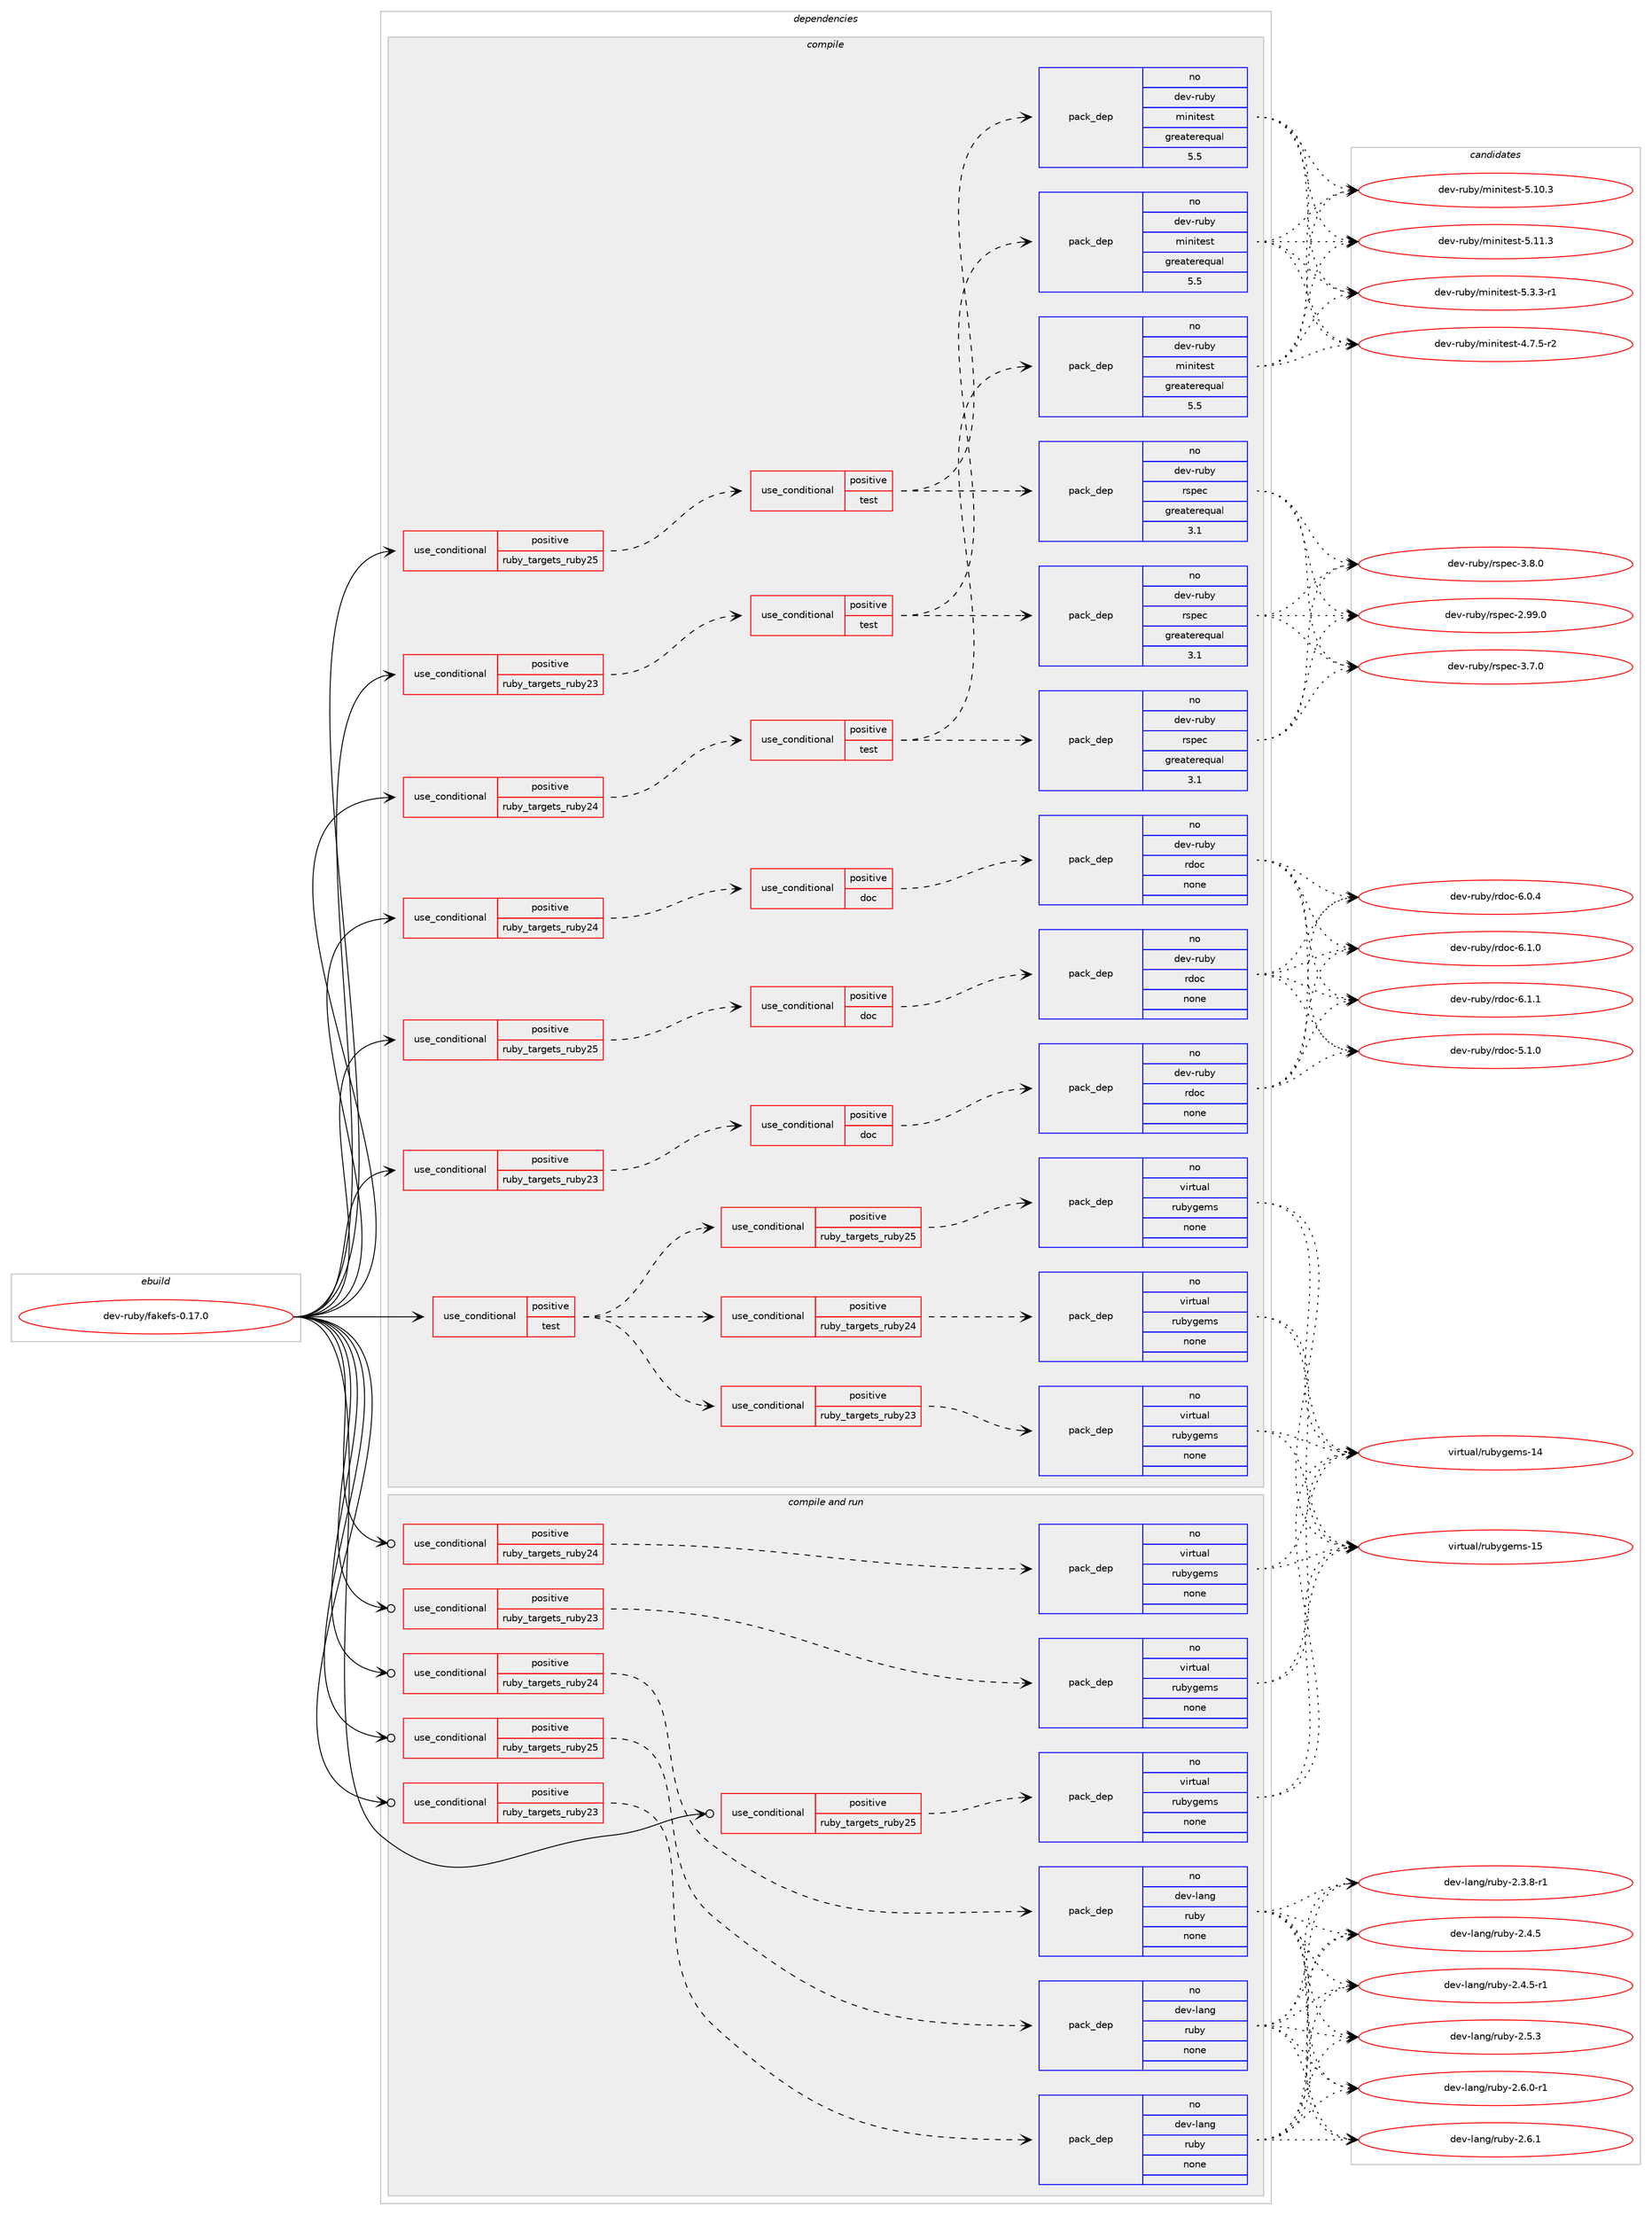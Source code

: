 digraph prolog {

# *************
# Graph options
# *************

newrank=true;
concentrate=true;
compound=true;
graph [rankdir=LR,fontname=Helvetica,fontsize=10,ranksep=1.5];#, ranksep=2.5, nodesep=0.2];
edge  [arrowhead=vee];
node  [fontname=Helvetica,fontsize=10];

# **********
# The ebuild
# **********

subgraph cluster_leftcol {
color=gray;
rank=same;
label=<<i>ebuild</i>>;
id [label="dev-ruby/fakefs-0.17.0", color=red, width=4, href="../dev-ruby/fakefs-0.17.0.svg"];
}

# ****************
# The dependencies
# ****************

subgraph cluster_midcol {
color=gray;
label=<<i>dependencies</i>>;
subgraph cluster_compile {
fillcolor="#eeeeee";
style=filled;
label=<<i>compile</i>>;
subgraph cond399487 {
dependency1492730 [label=<<TABLE BORDER="0" CELLBORDER="1" CELLSPACING="0" CELLPADDING="4"><TR><TD ROWSPAN="3" CELLPADDING="10">use_conditional</TD></TR><TR><TD>positive</TD></TR><TR><TD>ruby_targets_ruby23</TD></TR></TABLE>>, shape=none, color=red];
subgraph cond399488 {
dependency1492731 [label=<<TABLE BORDER="0" CELLBORDER="1" CELLSPACING="0" CELLPADDING="4"><TR><TD ROWSPAN="3" CELLPADDING="10">use_conditional</TD></TR><TR><TD>positive</TD></TR><TR><TD>doc</TD></TR></TABLE>>, shape=none, color=red];
subgraph pack1069798 {
dependency1492732 [label=<<TABLE BORDER="0" CELLBORDER="1" CELLSPACING="0" CELLPADDING="4" WIDTH="220"><TR><TD ROWSPAN="6" CELLPADDING="30">pack_dep</TD></TR><TR><TD WIDTH="110">no</TD></TR><TR><TD>dev-ruby</TD></TR><TR><TD>rdoc</TD></TR><TR><TD>none</TD></TR><TR><TD></TD></TR></TABLE>>, shape=none, color=blue];
}
dependency1492731:e -> dependency1492732:w [weight=20,style="dashed",arrowhead="vee"];
}
dependency1492730:e -> dependency1492731:w [weight=20,style="dashed",arrowhead="vee"];
}
id:e -> dependency1492730:w [weight=20,style="solid",arrowhead="vee"];
subgraph cond399489 {
dependency1492733 [label=<<TABLE BORDER="0" CELLBORDER="1" CELLSPACING="0" CELLPADDING="4"><TR><TD ROWSPAN="3" CELLPADDING="10">use_conditional</TD></TR><TR><TD>positive</TD></TR><TR><TD>ruby_targets_ruby23</TD></TR></TABLE>>, shape=none, color=red];
subgraph cond399490 {
dependency1492734 [label=<<TABLE BORDER="0" CELLBORDER="1" CELLSPACING="0" CELLPADDING="4"><TR><TD ROWSPAN="3" CELLPADDING="10">use_conditional</TD></TR><TR><TD>positive</TD></TR><TR><TD>test</TD></TR></TABLE>>, shape=none, color=red];
subgraph pack1069799 {
dependency1492735 [label=<<TABLE BORDER="0" CELLBORDER="1" CELLSPACING="0" CELLPADDING="4" WIDTH="220"><TR><TD ROWSPAN="6" CELLPADDING="30">pack_dep</TD></TR><TR><TD WIDTH="110">no</TD></TR><TR><TD>dev-ruby</TD></TR><TR><TD>rspec</TD></TR><TR><TD>greaterequal</TD></TR><TR><TD>3.1</TD></TR></TABLE>>, shape=none, color=blue];
}
dependency1492734:e -> dependency1492735:w [weight=20,style="dashed",arrowhead="vee"];
subgraph pack1069800 {
dependency1492736 [label=<<TABLE BORDER="0" CELLBORDER="1" CELLSPACING="0" CELLPADDING="4" WIDTH="220"><TR><TD ROWSPAN="6" CELLPADDING="30">pack_dep</TD></TR><TR><TD WIDTH="110">no</TD></TR><TR><TD>dev-ruby</TD></TR><TR><TD>minitest</TD></TR><TR><TD>greaterequal</TD></TR><TR><TD>5.5</TD></TR></TABLE>>, shape=none, color=blue];
}
dependency1492734:e -> dependency1492736:w [weight=20,style="dashed",arrowhead="vee"];
}
dependency1492733:e -> dependency1492734:w [weight=20,style="dashed",arrowhead="vee"];
}
id:e -> dependency1492733:w [weight=20,style="solid",arrowhead="vee"];
subgraph cond399491 {
dependency1492737 [label=<<TABLE BORDER="0" CELLBORDER="1" CELLSPACING="0" CELLPADDING="4"><TR><TD ROWSPAN="3" CELLPADDING="10">use_conditional</TD></TR><TR><TD>positive</TD></TR><TR><TD>ruby_targets_ruby24</TD></TR></TABLE>>, shape=none, color=red];
subgraph cond399492 {
dependency1492738 [label=<<TABLE BORDER="0" CELLBORDER="1" CELLSPACING="0" CELLPADDING="4"><TR><TD ROWSPAN="3" CELLPADDING="10">use_conditional</TD></TR><TR><TD>positive</TD></TR><TR><TD>doc</TD></TR></TABLE>>, shape=none, color=red];
subgraph pack1069801 {
dependency1492739 [label=<<TABLE BORDER="0" CELLBORDER="1" CELLSPACING="0" CELLPADDING="4" WIDTH="220"><TR><TD ROWSPAN="6" CELLPADDING="30">pack_dep</TD></TR><TR><TD WIDTH="110">no</TD></TR><TR><TD>dev-ruby</TD></TR><TR><TD>rdoc</TD></TR><TR><TD>none</TD></TR><TR><TD></TD></TR></TABLE>>, shape=none, color=blue];
}
dependency1492738:e -> dependency1492739:w [weight=20,style="dashed",arrowhead="vee"];
}
dependency1492737:e -> dependency1492738:w [weight=20,style="dashed",arrowhead="vee"];
}
id:e -> dependency1492737:w [weight=20,style="solid",arrowhead="vee"];
subgraph cond399493 {
dependency1492740 [label=<<TABLE BORDER="0" CELLBORDER="1" CELLSPACING="0" CELLPADDING="4"><TR><TD ROWSPAN="3" CELLPADDING="10">use_conditional</TD></TR><TR><TD>positive</TD></TR><TR><TD>ruby_targets_ruby24</TD></TR></TABLE>>, shape=none, color=red];
subgraph cond399494 {
dependency1492741 [label=<<TABLE BORDER="0" CELLBORDER="1" CELLSPACING="0" CELLPADDING="4"><TR><TD ROWSPAN="3" CELLPADDING="10">use_conditional</TD></TR><TR><TD>positive</TD></TR><TR><TD>test</TD></TR></TABLE>>, shape=none, color=red];
subgraph pack1069802 {
dependency1492742 [label=<<TABLE BORDER="0" CELLBORDER="1" CELLSPACING="0" CELLPADDING="4" WIDTH="220"><TR><TD ROWSPAN="6" CELLPADDING="30">pack_dep</TD></TR><TR><TD WIDTH="110">no</TD></TR><TR><TD>dev-ruby</TD></TR><TR><TD>rspec</TD></TR><TR><TD>greaterequal</TD></TR><TR><TD>3.1</TD></TR></TABLE>>, shape=none, color=blue];
}
dependency1492741:e -> dependency1492742:w [weight=20,style="dashed",arrowhead="vee"];
subgraph pack1069803 {
dependency1492743 [label=<<TABLE BORDER="0" CELLBORDER="1" CELLSPACING="0" CELLPADDING="4" WIDTH="220"><TR><TD ROWSPAN="6" CELLPADDING="30">pack_dep</TD></TR><TR><TD WIDTH="110">no</TD></TR><TR><TD>dev-ruby</TD></TR><TR><TD>minitest</TD></TR><TR><TD>greaterequal</TD></TR><TR><TD>5.5</TD></TR></TABLE>>, shape=none, color=blue];
}
dependency1492741:e -> dependency1492743:w [weight=20,style="dashed",arrowhead="vee"];
}
dependency1492740:e -> dependency1492741:w [weight=20,style="dashed",arrowhead="vee"];
}
id:e -> dependency1492740:w [weight=20,style="solid",arrowhead="vee"];
subgraph cond399495 {
dependency1492744 [label=<<TABLE BORDER="0" CELLBORDER="1" CELLSPACING="0" CELLPADDING="4"><TR><TD ROWSPAN="3" CELLPADDING="10">use_conditional</TD></TR><TR><TD>positive</TD></TR><TR><TD>ruby_targets_ruby25</TD></TR></TABLE>>, shape=none, color=red];
subgraph cond399496 {
dependency1492745 [label=<<TABLE BORDER="0" CELLBORDER="1" CELLSPACING="0" CELLPADDING="4"><TR><TD ROWSPAN="3" CELLPADDING="10">use_conditional</TD></TR><TR><TD>positive</TD></TR><TR><TD>doc</TD></TR></TABLE>>, shape=none, color=red];
subgraph pack1069804 {
dependency1492746 [label=<<TABLE BORDER="0" CELLBORDER="1" CELLSPACING="0" CELLPADDING="4" WIDTH="220"><TR><TD ROWSPAN="6" CELLPADDING="30">pack_dep</TD></TR><TR><TD WIDTH="110">no</TD></TR><TR><TD>dev-ruby</TD></TR><TR><TD>rdoc</TD></TR><TR><TD>none</TD></TR><TR><TD></TD></TR></TABLE>>, shape=none, color=blue];
}
dependency1492745:e -> dependency1492746:w [weight=20,style="dashed",arrowhead="vee"];
}
dependency1492744:e -> dependency1492745:w [weight=20,style="dashed",arrowhead="vee"];
}
id:e -> dependency1492744:w [weight=20,style="solid",arrowhead="vee"];
subgraph cond399497 {
dependency1492747 [label=<<TABLE BORDER="0" CELLBORDER="1" CELLSPACING="0" CELLPADDING="4"><TR><TD ROWSPAN="3" CELLPADDING="10">use_conditional</TD></TR><TR><TD>positive</TD></TR><TR><TD>ruby_targets_ruby25</TD></TR></TABLE>>, shape=none, color=red];
subgraph cond399498 {
dependency1492748 [label=<<TABLE BORDER="0" CELLBORDER="1" CELLSPACING="0" CELLPADDING="4"><TR><TD ROWSPAN="3" CELLPADDING="10">use_conditional</TD></TR><TR><TD>positive</TD></TR><TR><TD>test</TD></TR></TABLE>>, shape=none, color=red];
subgraph pack1069805 {
dependency1492749 [label=<<TABLE BORDER="0" CELLBORDER="1" CELLSPACING="0" CELLPADDING="4" WIDTH="220"><TR><TD ROWSPAN="6" CELLPADDING="30">pack_dep</TD></TR><TR><TD WIDTH="110">no</TD></TR><TR><TD>dev-ruby</TD></TR><TR><TD>rspec</TD></TR><TR><TD>greaterequal</TD></TR><TR><TD>3.1</TD></TR></TABLE>>, shape=none, color=blue];
}
dependency1492748:e -> dependency1492749:w [weight=20,style="dashed",arrowhead="vee"];
subgraph pack1069806 {
dependency1492750 [label=<<TABLE BORDER="0" CELLBORDER="1" CELLSPACING="0" CELLPADDING="4" WIDTH="220"><TR><TD ROWSPAN="6" CELLPADDING="30">pack_dep</TD></TR><TR><TD WIDTH="110">no</TD></TR><TR><TD>dev-ruby</TD></TR><TR><TD>minitest</TD></TR><TR><TD>greaterequal</TD></TR><TR><TD>5.5</TD></TR></TABLE>>, shape=none, color=blue];
}
dependency1492748:e -> dependency1492750:w [weight=20,style="dashed",arrowhead="vee"];
}
dependency1492747:e -> dependency1492748:w [weight=20,style="dashed",arrowhead="vee"];
}
id:e -> dependency1492747:w [weight=20,style="solid",arrowhead="vee"];
subgraph cond399499 {
dependency1492751 [label=<<TABLE BORDER="0" CELLBORDER="1" CELLSPACING="0" CELLPADDING="4"><TR><TD ROWSPAN="3" CELLPADDING="10">use_conditional</TD></TR><TR><TD>positive</TD></TR><TR><TD>test</TD></TR></TABLE>>, shape=none, color=red];
subgraph cond399500 {
dependency1492752 [label=<<TABLE BORDER="0" CELLBORDER="1" CELLSPACING="0" CELLPADDING="4"><TR><TD ROWSPAN="3" CELLPADDING="10">use_conditional</TD></TR><TR><TD>positive</TD></TR><TR><TD>ruby_targets_ruby23</TD></TR></TABLE>>, shape=none, color=red];
subgraph pack1069807 {
dependency1492753 [label=<<TABLE BORDER="0" CELLBORDER="1" CELLSPACING="0" CELLPADDING="4" WIDTH="220"><TR><TD ROWSPAN="6" CELLPADDING="30">pack_dep</TD></TR><TR><TD WIDTH="110">no</TD></TR><TR><TD>virtual</TD></TR><TR><TD>rubygems</TD></TR><TR><TD>none</TD></TR><TR><TD></TD></TR></TABLE>>, shape=none, color=blue];
}
dependency1492752:e -> dependency1492753:w [weight=20,style="dashed",arrowhead="vee"];
}
dependency1492751:e -> dependency1492752:w [weight=20,style="dashed",arrowhead="vee"];
subgraph cond399501 {
dependency1492754 [label=<<TABLE BORDER="0" CELLBORDER="1" CELLSPACING="0" CELLPADDING="4"><TR><TD ROWSPAN="3" CELLPADDING="10">use_conditional</TD></TR><TR><TD>positive</TD></TR><TR><TD>ruby_targets_ruby24</TD></TR></TABLE>>, shape=none, color=red];
subgraph pack1069808 {
dependency1492755 [label=<<TABLE BORDER="0" CELLBORDER="1" CELLSPACING="0" CELLPADDING="4" WIDTH="220"><TR><TD ROWSPAN="6" CELLPADDING="30">pack_dep</TD></TR><TR><TD WIDTH="110">no</TD></TR><TR><TD>virtual</TD></TR><TR><TD>rubygems</TD></TR><TR><TD>none</TD></TR><TR><TD></TD></TR></TABLE>>, shape=none, color=blue];
}
dependency1492754:e -> dependency1492755:w [weight=20,style="dashed",arrowhead="vee"];
}
dependency1492751:e -> dependency1492754:w [weight=20,style="dashed",arrowhead="vee"];
subgraph cond399502 {
dependency1492756 [label=<<TABLE BORDER="0" CELLBORDER="1" CELLSPACING="0" CELLPADDING="4"><TR><TD ROWSPAN="3" CELLPADDING="10">use_conditional</TD></TR><TR><TD>positive</TD></TR><TR><TD>ruby_targets_ruby25</TD></TR></TABLE>>, shape=none, color=red];
subgraph pack1069809 {
dependency1492757 [label=<<TABLE BORDER="0" CELLBORDER="1" CELLSPACING="0" CELLPADDING="4" WIDTH="220"><TR><TD ROWSPAN="6" CELLPADDING="30">pack_dep</TD></TR><TR><TD WIDTH="110">no</TD></TR><TR><TD>virtual</TD></TR><TR><TD>rubygems</TD></TR><TR><TD>none</TD></TR><TR><TD></TD></TR></TABLE>>, shape=none, color=blue];
}
dependency1492756:e -> dependency1492757:w [weight=20,style="dashed",arrowhead="vee"];
}
dependency1492751:e -> dependency1492756:w [weight=20,style="dashed",arrowhead="vee"];
}
id:e -> dependency1492751:w [weight=20,style="solid",arrowhead="vee"];
}
subgraph cluster_compileandrun {
fillcolor="#eeeeee";
style=filled;
label=<<i>compile and run</i>>;
subgraph cond399503 {
dependency1492758 [label=<<TABLE BORDER="0" CELLBORDER="1" CELLSPACING="0" CELLPADDING="4"><TR><TD ROWSPAN="3" CELLPADDING="10">use_conditional</TD></TR><TR><TD>positive</TD></TR><TR><TD>ruby_targets_ruby23</TD></TR></TABLE>>, shape=none, color=red];
subgraph pack1069810 {
dependency1492759 [label=<<TABLE BORDER="0" CELLBORDER="1" CELLSPACING="0" CELLPADDING="4" WIDTH="220"><TR><TD ROWSPAN="6" CELLPADDING="30">pack_dep</TD></TR><TR><TD WIDTH="110">no</TD></TR><TR><TD>dev-lang</TD></TR><TR><TD>ruby</TD></TR><TR><TD>none</TD></TR><TR><TD></TD></TR></TABLE>>, shape=none, color=blue];
}
dependency1492758:e -> dependency1492759:w [weight=20,style="dashed",arrowhead="vee"];
}
id:e -> dependency1492758:w [weight=20,style="solid",arrowhead="odotvee"];
subgraph cond399504 {
dependency1492760 [label=<<TABLE BORDER="0" CELLBORDER="1" CELLSPACING="0" CELLPADDING="4"><TR><TD ROWSPAN="3" CELLPADDING="10">use_conditional</TD></TR><TR><TD>positive</TD></TR><TR><TD>ruby_targets_ruby23</TD></TR></TABLE>>, shape=none, color=red];
subgraph pack1069811 {
dependency1492761 [label=<<TABLE BORDER="0" CELLBORDER="1" CELLSPACING="0" CELLPADDING="4" WIDTH="220"><TR><TD ROWSPAN="6" CELLPADDING="30">pack_dep</TD></TR><TR><TD WIDTH="110">no</TD></TR><TR><TD>virtual</TD></TR><TR><TD>rubygems</TD></TR><TR><TD>none</TD></TR><TR><TD></TD></TR></TABLE>>, shape=none, color=blue];
}
dependency1492760:e -> dependency1492761:w [weight=20,style="dashed",arrowhead="vee"];
}
id:e -> dependency1492760:w [weight=20,style="solid",arrowhead="odotvee"];
subgraph cond399505 {
dependency1492762 [label=<<TABLE BORDER="0" CELLBORDER="1" CELLSPACING="0" CELLPADDING="4"><TR><TD ROWSPAN="3" CELLPADDING="10">use_conditional</TD></TR><TR><TD>positive</TD></TR><TR><TD>ruby_targets_ruby24</TD></TR></TABLE>>, shape=none, color=red];
subgraph pack1069812 {
dependency1492763 [label=<<TABLE BORDER="0" CELLBORDER="1" CELLSPACING="0" CELLPADDING="4" WIDTH="220"><TR><TD ROWSPAN="6" CELLPADDING="30">pack_dep</TD></TR><TR><TD WIDTH="110">no</TD></TR><TR><TD>dev-lang</TD></TR><TR><TD>ruby</TD></TR><TR><TD>none</TD></TR><TR><TD></TD></TR></TABLE>>, shape=none, color=blue];
}
dependency1492762:e -> dependency1492763:w [weight=20,style="dashed",arrowhead="vee"];
}
id:e -> dependency1492762:w [weight=20,style="solid",arrowhead="odotvee"];
subgraph cond399506 {
dependency1492764 [label=<<TABLE BORDER="0" CELLBORDER="1" CELLSPACING="0" CELLPADDING="4"><TR><TD ROWSPAN="3" CELLPADDING="10">use_conditional</TD></TR><TR><TD>positive</TD></TR><TR><TD>ruby_targets_ruby24</TD></TR></TABLE>>, shape=none, color=red];
subgraph pack1069813 {
dependency1492765 [label=<<TABLE BORDER="0" CELLBORDER="1" CELLSPACING="0" CELLPADDING="4" WIDTH="220"><TR><TD ROWSPAN="6" CELLPADDING="30">pack_dep</TD></TR><TR><TD WIDTH="110">no</TD></TR><TR><TD>virtual</TD></TR><TR><TD>rubygems</TD></TR><TR><TD>none</TD></TR><TR><TD></TD></TR></TABLE>>, shape=none, color=blue];
}
dependency1492764:e -> dependency1492765:w [weight=20,style="dashed",arrowhead="vee"];
}
id:e -> dependency1492764:w [weight=20,style="solid",arrowhead="odotvee"];
subgraph cond399507 {
dependency1492766 [label=<<TABLE BORDER="0" CELLBORDER="1" CELLSPACING="0" CELLPADDING="4"><TR><TD ROWSPAN="3" CELLPADDING="10">use_conditional</TD></TR><TR><TD>positive</TD></TR><TR><TD>ruby_targets_ruby25</TD></TR></TABLE>>, shape=none, color=red];
subgraph pack1069814 {
dependency1492767 [label=<<TABLE BORDER="0" CELLBORDER="1" CELLSPACING="0" CELLPADDING="4" WIDTH="220"><TR><TD ROWSPAN="6" CELLPADDING="30">pack_dep</TD></TR><TR><TD WIDTH="110">no</TD></TR><TR><TD>dev-lang</TD></TR><TR><TD>ruby</TD></TR><TR><TD>none</TD></TR><TR><TD></TD></TR></TABLE>>, shape=none, color=blue];
}
dependency1492766:e -> dependency1492767:w [weight=20,style="dashed",arrowhead="vee"];
}
id:e -> dependency1492766:w [weight=20,style="solid",arrowhead="odotvee"];
subgraph cond399508 {
dependency1492768 [label=<<TABLE BORDER="0" CELLBORDER="1" CELLSPACING="0" CELLPADDING="4"><TR><TD ROWSPAN="3" CELLPADDING="10">use_conditional</TD></TR><TR><TD>positive</TD></TR><TR><TD>ruby_targets_ruby25</TD></TR></TABLE>>, shape=none, color=red];
subgraph pack1069815 {
dependency1492769 [label=<<TABLE BORDER="0" CELLBORDER="1" CELLSPACING="0" CELLPADDING="4" WIDTH="220"><TR><TD ROWSPAN="6" CELLPADDING="30">pack_dep</TD></TR><TR><TD WIDTH="110">no</TD></TR><TR><TD>virtual</TD></TR><TR><TD>rubygems</TD></TR><TR><TD>none</TD></TR><TR><TD></TD></TR></TABLE>>, shape=none, color=blue];
}
dependency1492768:e -> dependency1492769:w [weight=20,style="dashed",arrowhead="vee"];
}
id:e -> dependency1492768:w [weight=20,style="solid",arrowhead="odotvee"];
}
subgraph cluster_run {
fillcolor="#eeeeee";
style=filled;
label=<<i>run</i>>;
}
}

# **************
# The candidates
# **************

subgraph cluster_choices {
rank=same;
color=gray;
label=<<i>candidates</i>>;

subgraph choice1069798 {
color=black;
nodesep=1;
choice10010111845114117981214711410011199455346494648 [label="dev-ruby/rdoc-5.1.0", color=red, width=4,href="../dev-ruby/rdoc-5.1.0.svg"];
choice10010111845114117981214711410011199455446484652 [label="dev-ruby/rdoc-6.0.4", color=red, width=4,href="../dev-ruby/rdoc-6.0.4.svg"];
choice10010111845114117981214711410011199455446494648 [label="dev-ruby/rdoc-6.1.0", color=red, width=4,href="../dev-ruby/rdoc-6.1.0.svg"];
choice10010111845114117981214711410011199455446494649 [label="dev-ruby/rdoc-6.1.1", color=red, width=4,href="../dev-ruby/rdoc-6.1.1.svg"];
dependency1492732:e -> choice10010111845114117981214711410011199455346494648:w [style=dotted,weight="100"];
dependency1492732:e -> choice10010111845114117981214711410011199455446484652:w [style=dotted,weight="100"];
dependency1492732:e -> choice10010111845114117981214711410011199455446494648:w [style=dotted,weight="100"];
dependency1492732:e -> choice10010111845114117981214711410011199455446494649:w [style=dotted,weight="100"];
}
subgraph choice1069799 {
color=black;
nodesep=1;
choice1001011184511411798121471141151121019945504657574648 [label="dev-ruby/rspec-2.99.0", color=red, width=4,href="../dev-ruby/rspec-2.99.0.svg"];
choice10010111845114117981214711411511210199455146554648 [label="dev-ruby/rspec-3.7.0", color=red, width=4,href="../dev-ruby/rspec-3.7.0.svg"];
choice10010111845114117981214711411511210199455146564648 [label="dev-ruby/rspec-3.8.0", color=red, width=4,href="../dev-ruby/rspec-3.8.0.svg"];
dependency1492735:e -> choice1001011184511411798121471141151121019945504657574648:w [style=dotted,weight="100"];
dependency1492735:e -> choice10010111845114117981214711411511210199455146554648:w [style=dotted,weight="100"];
dependency1492735:e -> choice10010111845114117981214711411511210199455146564648:w [style=dotted,weight="100"];
}
subgraph choice1069800 {
color=black;
nodesep=1;
choice1001011184511411798121471091051101051161011151164552465546534511450 [label="dev-ruby/minitest-4.7.5-r2", color=red, width=4,href="../dev-ruby/minitest-4.7.5-r2.svg"];
choice10010111845114117981214710910511010511610111511645534649484651 [label="dev-ruby/minitest-5.10.3", color=red, width=4,href="../dev-ruby/minitest-5.10.3.svg"];
choice10010111845114117981214710910511010511610111511645534649494651 [label="dev-ruby/minitest-5.11.3", color=red, width=4,href="../dev-ruby/minitest-5.11.3.svg"];
choice1001011184511411798121471091051101051161011151164553465146514511449 [label="dev-ruby/minitest-5.3.3-r1", color=red, width=4,href="../dev-ruby/minitest-5.3.3-r1.svg"];
dependency1492736:e -> choice1001011184511411798121471091051101051161011151164552465546534511450:w [style=dotted,weight="100"];
dependency1492736:e -> choice10010111845114117981214710910511010511610111511645534649484651:w [style=dotted,weight="100"];
dependency1492736:e -> choice10010111845114117981214710910511010511610111511645534649494651:w [style=dotted,weight="100"];
dependency1492736:e -> choice1001011184511411798121471091051101051161011151164553465146514511449:w [style=dotted,weight="100"];
}
subgraph choice1069801 {
color=black;
nodesep=1;
choice10010111845114117981214711410011199455346494648 [label="dev-ruby/rdoc-5.1.0", color=red, width=4,href="../dev-ruby/rdoc-5.1.0.svg"];
choice10010111845114117981214711410011199455446484652 [label="dev-ruby/rdoc-6.0.4", color=red, width=4,href="../dev-ruby/rdoc-6.0.4.svg"];
choice10010111845114117981214711410011199455446494648 [label="dev-ruby/rdoc-6.1.0", color=red, width=4,href="../dev-ruby/rdoc-6.1.0.svg"];
choice10010111845114117981214711410011199455446494649 [label="dev-ruby/rdoc-6.1.1", color=red, width=4,href="../dev-ruby/rdoc-6.1.1.svg"];
dependency1492739:e -> choice10010111845114117981214711410011199455346494648:w [style=dotted,weight="100"];
dependency1492739:e -> choice10010111845114117981214711410011199455446484652:w [style=dotted,weight="100"];
dependency1492739:e -> choice10010111845114117981214711410011199455446494648:w [style=dotted,weight="100"];
dependency1492739:e -> choice10010111845114117981214711410011199455446494649:w [style=dotted,weight="100"];
}
subgraph choice1069802 {
color=black;
nodesep=1;
choice1001011184511411798121471141151121019945504657574648 [label="dev-ruby/rspec-2.99.0", color=red, width=4,href="../dev-ruby/rspec-2.99.0.svg"];
choice10010111845114117981214711411511210199455146554648 [label="dev-ruby/rspec-3.7.0", color=red, width=4,href="../dev-ruby/rspec-3.7.0.svg"];
choice10010111845114117981214711411511210199455146564648 [label="dev-ruby/rspec-3.8.0", color=red, width=4,href="../dev-ruby/rspec-3.8.0.svg"];
dependency1492742:e -> choice1001011184511411798121471141151121019945504657574648:w [style=dotted,weight="100"];
dependency1492742:e -> choice10010111845114117981214711411511210199455146554648:w [style=dotted,weight="100"];
dependency1492742:e -> choice10010111845114117981214711411511210199455146564648:w [style=dotted,weight="100"];
}
subgraph choice1069803 {
color=black;
nodesep=1;
choice1001011184511411798121471091051101051161011151164552465546534511450 [label="dev-ruby/minitest-4.7.5-r2", color=red, width=4,href="../dev-ruby/minitest-4.7.5-r2.svg"];
choice10010111845114117981214710910511010511610111511645534649484651 [label="dev-ruby/minitest-5.10.3", color=red, width=4,href="../dev-ruby/minitest-5.10.3.svg"];
choice10010111845114117981214710910511010511610111511645534649494651 [label="dev-ruby/minitest-5.11.3", color=red, width=4,href="../dev-ruby/minitest-5.11.3.svg"];
choice1001011184511411798121471091051101051161011151164553465146514511449 [label="dev-ruby/minitest-5.3.3-r1", color=red, width=4,href="../dev-ruby/minitest-5.3.3-r1.svg"];
dependency1492743:e -> choice1001011184511411798121471091051101051161011151164552465546534511450:w [style=dotted,weight="100"];
dependency1492743:e -> choice10010111845114117981214710910511010511610111511645534649484651:w [style=dotted,weight="100"];
dependency1492743:e -> choice10010111845114117981214710910511010511610111511645534649494651:w [style=dotted,weight="100"];
dependency1492743:e -> choice1001011184511411798121471091051101051161011151164553465146514511449:w [style=dotted,weight="100"];
}
subgraph choice1069804 {
color=black;
nodesep=1;
choice10010111845114117981214711410011199455346494648 [label="dev-ruby/rdoc-5.1.0", color=red, width=4,href="../dev-ruby/rdoc-5.1.0.svg"];
choice10010111845114117981214711410011199455446484652 [label="dev-ruby/rdoc-6.0.4", color=red, width=4,href="../dev-ruby/rdoc-6.0.4.svg"];
choice10010111845114117981214711410011199455446494648 [label="dev-ruby/rdoc-6.1.0", color=red, width=4,href="../dev-ruby/rdoc-6.1.0.svg"];
choice10010111845114117981214711410011199455446494649 [label="dev-ruby/rdoc-6.1.1", color=red, width=4,href="../dev-ruby/rdoc-6.1.1.svg"];
dependency1492746:e -> choice10010111845114117981214711410011199455346494648:w [style=dotted,weight="100"];
dependency1492746:e -> choice10010111845114117981214711410011199455446484652:w [style=dotted,weight="100"];
dependency1492746:e -> choice10010111845114117981214711410011199455446494648:w [style=dotted,weight="100"];
dependency1492746:e -> choice10010111845114117981214711410011199455446494649:w [style=dotted,weight="100"];
}
subgraph choice1069805 {
color=black;
nodesep=1;
choice1001011184511411798121471141151121019945504657574648 [label="dev-ruby/rspec-2.99.0", color=red, width=4,href="../dev-ruby/rspec-2.99.0.svg"];
choice10010111845114117981214711411511210199455146554648 [label="dev-ruby/rspec-3.7.0", color=red, width=4,href="../dev-ruby/rspec-3.7.0.svg"];
choice10010111845114117981214711411511210199455146564648 [label="dev-ruby/rspec-3.8.0", color=red, width=4,href="../dev-ruby/rspec-3.8.0.svg"];
dependency1492749:e -> choice1001011184511411798121471141151121019945504657574648:w [style=dotted,weight="100"];
dependency1492749:e -> choice10010111845114117981214711411511210199455146554648:w [style=dotted,weight="100"];
dependency1492749:e -> choice10010111845114117981214711411511210199455146564648:w [style=dotted,weight="100"];
}
subgraph choice1069806 {
color=black;
nodesep=1;
choice1001011184511411798121471091051101051161011151164552465546534511450 [label="dev-ruby/minitest-4.7.5-r2", color=red, width=4,href="../dev-ruby/minitest-4.7.5-r2.svg"];
choice10010111845114117981214710910511010511610111511645534649484651 [label="dev-ruby/minitest-5.10.3", color=red, width=4,href="../dev-ruby/minitest-5.10.3.svg"];
choice10010111845114117981214710910511010511610111511645534649494651 [label="dev-ruby/minitest-5.11.3", color=red, width=4,href="../dev-ruby/minitest-5.11.3.svg"];
choice1001011184511411798121471091051101051161011151164553465146514511449 [label="dev-ruby/minitest-5.3.3-r1", color=red, width=4,href="../dev-ruby/minitest-5.3.3-r1.svg"];
dependency1492750:e -> choice1001011184511411798121471091051101051161011151164552465546534511450:w [style=dotted,weight="100"];
dependency1492750:e -> choice10010111845114117981214710910511010511610111511645534649484651:w [style=dotted,weight="100"];
dependency1492750:e -> choice10010111845114117981214710910511010511610111511645534649494651:w [style=dotted,weight="100"];
dependency1492750:e -> choice1001011184511411798121471091051101051161011151164553465146514511449:w [style=dotted,weight="100"];
}
subgraph choice1069807 {
color=black;
nodesep=1;
choice118105114116117971084711411798121103101109115454952 [label="virtual/rubygems-14", color=red, width=4,href="../virtual/rubygems-14.svg"];
choice118105114116117971084711411798121103101109115454953 [label="virtual/rubygems-15", color=red, width=4,href="../virtual/rubygems-15.svg"];
dependency1492753:e -> choice118105114116117971084711411798121103101109115454952:w [style=dotted,weight="100"];
dependency1492753:e -> choice118105114116117971084711411798121103101109115454953:w [style=dotted,weight="100"];
}
subgraph choice1069808 {
color=black;
nodesep=1;
choice118105114116117971084711411798121103101109115454952 [label="virtual/rubygems-14", color=red, width=4,href="../virtual/rubygems-14.svg"];
choice118105114116117971084711411798121103101109115454953 [label="virtual/rubygems-15", color=red, width=4,href="../virtual/rubygems-15.svg"];
dependency1492755:e -> choice118105114116117971084711411798121103101109115454952:w [style=dotted,weight="100"];
dependency1492755:e -> choice118105114116117971084711411798121103101109115454953:w [style=dotted,weight="100"];
}
subgraph choice1069809 {
color=black;
nodesep=1;
choice118105114116117971084711411798121103101109115454952 [label="virtual/rubygems-14", color=red, width=4,href="../virtual/rubygems-14.svg"];
choice118105114116117971084711411798121103101109115454953 [label="virtual/rubygems-15", color=red, width=4,href="../virtual/rubygems-15.svg"];
dependency1492757:e -> choice118105114116117971084711411798121103101109115454952:w [style=dotted,weight="100"];
dependency1492757:e -> choice118105114116117971084711411798121103101109115454953:w [style=dotted,weight="100"];
}
subgraph choice1069810 {
color=black;
nodesep=1;
choice100101118451089711010347114117981214550465146564511449 [label="dev-lang/ruby-2.3.8-r1", color=red, width=4,href="../dev-lang/ruby-2.3.8-r1.svg"];
choice10010111845108971101034711411798121455046524653 [label="dev-lang/ruby-2.4.5", color=red, width=4,href="../dev-lang/ruby-2.4.5.svg"];
choice100101118451089711010347114117981214550465246534511449 [label="dev-lang/ruby-2.4.5-r1", color=red, width=4,href="../dev-lang/ruby-2.4.5-r1.svg"];
choice10010111845108971101034711411798121455046534651 [label="dev-lang/ruby-2.5.3", color=red, width=4,href="../dev-lang/ruby-2.5.3.svg"];
choice100101118451089711010347114117981214550465446484511449 [label="dev-lang/ruby-2.6.0-r1", color=red, width=4,href="../dev-lang/ruby-2.6.0-r1.svg"];
choice10010111845108971101034711411798121455046544649 [label="dev-lang/ruby-2.6.1", color=red, width=4,href="../dev-lang/ruby-2.6.1.svg"];
dependency1492759:e -> choice100101118451089711010347114117981214550465146564511449:w [style=dotted,weight="100"];
dependency1492759:e -> choice10010111845108971101034711411798121455046524653:w [style=dotted,weight="100"];
dependency1492759:e -> choice100101118451089711010347114117981214550465246534511449:w [style=dotted,weight="100"];
dependency1492759:e -> choice10010111845108971101034711411798121455046534651:w [style=dotted,weight="100"];
dependency1492759:e -> choice100101118451089711010347114117981214550465446484511449:w [style=dotted,weight="100"];
dependency1492759:e -> choice10010111845108971101034711411798121455046544649:w [style=dotted,weight="100"];
}
subgraph choice1069811 {
color=black;
nodesep=1;
choice118105114116117971084711411798121103101109115454952 [label="virtual/rubygems-14", color=red, width=4,href="../virtual/rubygems-14.svg"];
choice118105114116117971084711411798121103101109115454953 [label="virtual/rubygems-15", color=red, width=4,href="../virtual/rubygems-15.svg"];
dependency1492761:e -> choice118105114116117971084711411798121103101109115454952:w [style=dotted,weight="100"];
dependency1492761:e -> choice118105114116117971084711411798121103101109115454953:w [style=dotted,weight="100"];
}
subgraph choice1069812 {
color=black;
nodesep=1;
choice100101118451089711010347114117981214550465146564511449 [label="dev-lang/ruby-2.3.8-r1", color=red, width=4,href="../dev-lang/ruby-2.3.8-r1.svg"];
choice10010111845108971101034711411798121455046524653 [label="dev-lang/ruby-2.4.5", color=red, width=4,href="../dev-lang/ruby-2.4.5.svg"];
choice100101118451089711010347114117981214550465246534511449 [label="dev-lang/ruby-2.4.5-r1", color=red, width=4,href="../dev-lang/ruby-2.4.5-r1.svg"];
choice10010111845108971101034711411798121455046534651 [label="dev-lang/ruby-2.5.3", color=red, width=4,href="../dev-lang/ruby-2.5.3.svg"];
choice100101118451089711010347114117981214550465446484511449 [label="dev-lang/ruby-2.6.0-r1", color=red, width=4,href="../dev-lang/ruby-2.6.0-r1.svg"];
choice10010111845108971101034711411798121455046544649 [label="dev-lang/ruby-2.6.1", color=red, width=4,href="../dev-lang/ruby-2.6.1.svg"];
dependency1492763:e -> choice100101118451089711010347114117981214550465146564511449:w [style=dotted,weight="100"];
dependency1492763:e -> choice10010111845108971101034711411798121455046524653:w [style=dotted,weight="100"];
dependency1492763:e -> choice100101118451089711010347114117981214550465246534511449:w [style=dotted,weight="100"];
dependency1492763:e -> choice10010111845108971101034711411798121455046534651:w [style=dotted,weight="100"];
dependency1492763:e -> choice100101118451089711010347114117981214550465446484511449:w [style=dotted,weight="100"];
dependency1492763:e -> choice10010111845108971101034711411798121455046544649:w [style=dotted,weight="100"];
}
subgraph choice1069813 {
color=black;
nodesep=1;
choice118105114116117971084711411798121103101109115454952 [label="virtual/rubygems-14", color=red, width=4,href="../virtual/rubygems-14.svg"];
choice118105114116117971084711411798121103101109115454953 [label="virtual/rubygems-15", color=red, width=4,href="../virtual/rubygems-15.svg"];
dependency1492765:e -> choice118105114116117971084711411798121103101109115454952:w [style=dotted,weight="100"];
dependency1492765:e -> choice118105114116117971084711411798121103101109115454953:w [style=dotted,weight="100"];
}
subgraph choice1069814 {
color=black;
nodesep=1;
choice100101118451089711010347114117981214550465146564511449 [label="dev-lang/ruby-2.3.8-r1", color=red, width=4,href="../dev-lang/ruby-2.3.8-r1.svg"];
choice10010111845108971101034711411798121455046524653 [label="dev-lang/ruby-2.4.5", color=red, width=4,href="../dev-lang/ruby-2.4.5.svg"];
choice100101118451089711010347114117981214550465246534511449 [label="dev-lang/ruby-2.4.5-r1", color=red, width=4,href="../dev-lang/ruby-2.4.5-r1.svg"];
choice10010111845108971101034711411798121455046534651 [label="dev-lang/ruby-2.5.3", color=red, width=4,href="../dev-lang/ruby-2.5.3.svg"];
choice100101118451089711010347114117981214550465446484511449 [label="dev-lang/ruby-2.6.0-r1", color=red, width=4,href="../dev-lang/ruby-2.6.0-r1.svg"];
choice10010111845108971101034711411798121455046544649 [label="dev-lang/ruby-2.6.1", color=red, width=4,href="../dev-lang/ruby-2.6.1.svg"];
dependency1492767:e -> choice100101118451089711010347114117981214550465146564511449:w [style=dotted,weight="100"];
dependency1492767:e -> choice10010111845108971101034711411798121455046524653:w [style=dotted,weight="100"];
dependency1492767:e -> choice100101118451089711010347114117981214550465246534511449:w [style=dotted,weight="100"];
dependency1492767:e -> choice10010111845108971101034711411798121455046534651:w [style=dotted,weight="100"];
dependency1492767:e -> choice100101118451089711010347114117981214550465446484511449:w [style=dotted,weight="100"];
dependency1492767:e -> choice10010111845108971101034711411798121455046544649:w [style=dotted,weight="100"];
}
subgraph choice1069815 {
color=black;
nodesep=1;
choice118105114116117971084711411798121103101109115454952 [label="virtual/rubygems-14", color=red, width=4,href="../virtual/rubygems-14.svg"];
choice118105114116117971084711411798121103101109115454953 [label="virtual/rubygems-15", color=red, width=4,href="../virtual/rubygems-15.svg"];
dependency1492769:e -> choice118105114116117971084711411798121103101109115454952:w [style=dotted,weight="100"];
dependency1492769:e -> choice118105114116117971084711411798121103101109115454953:w [style=dotted,weight="100"];
}
}

}
